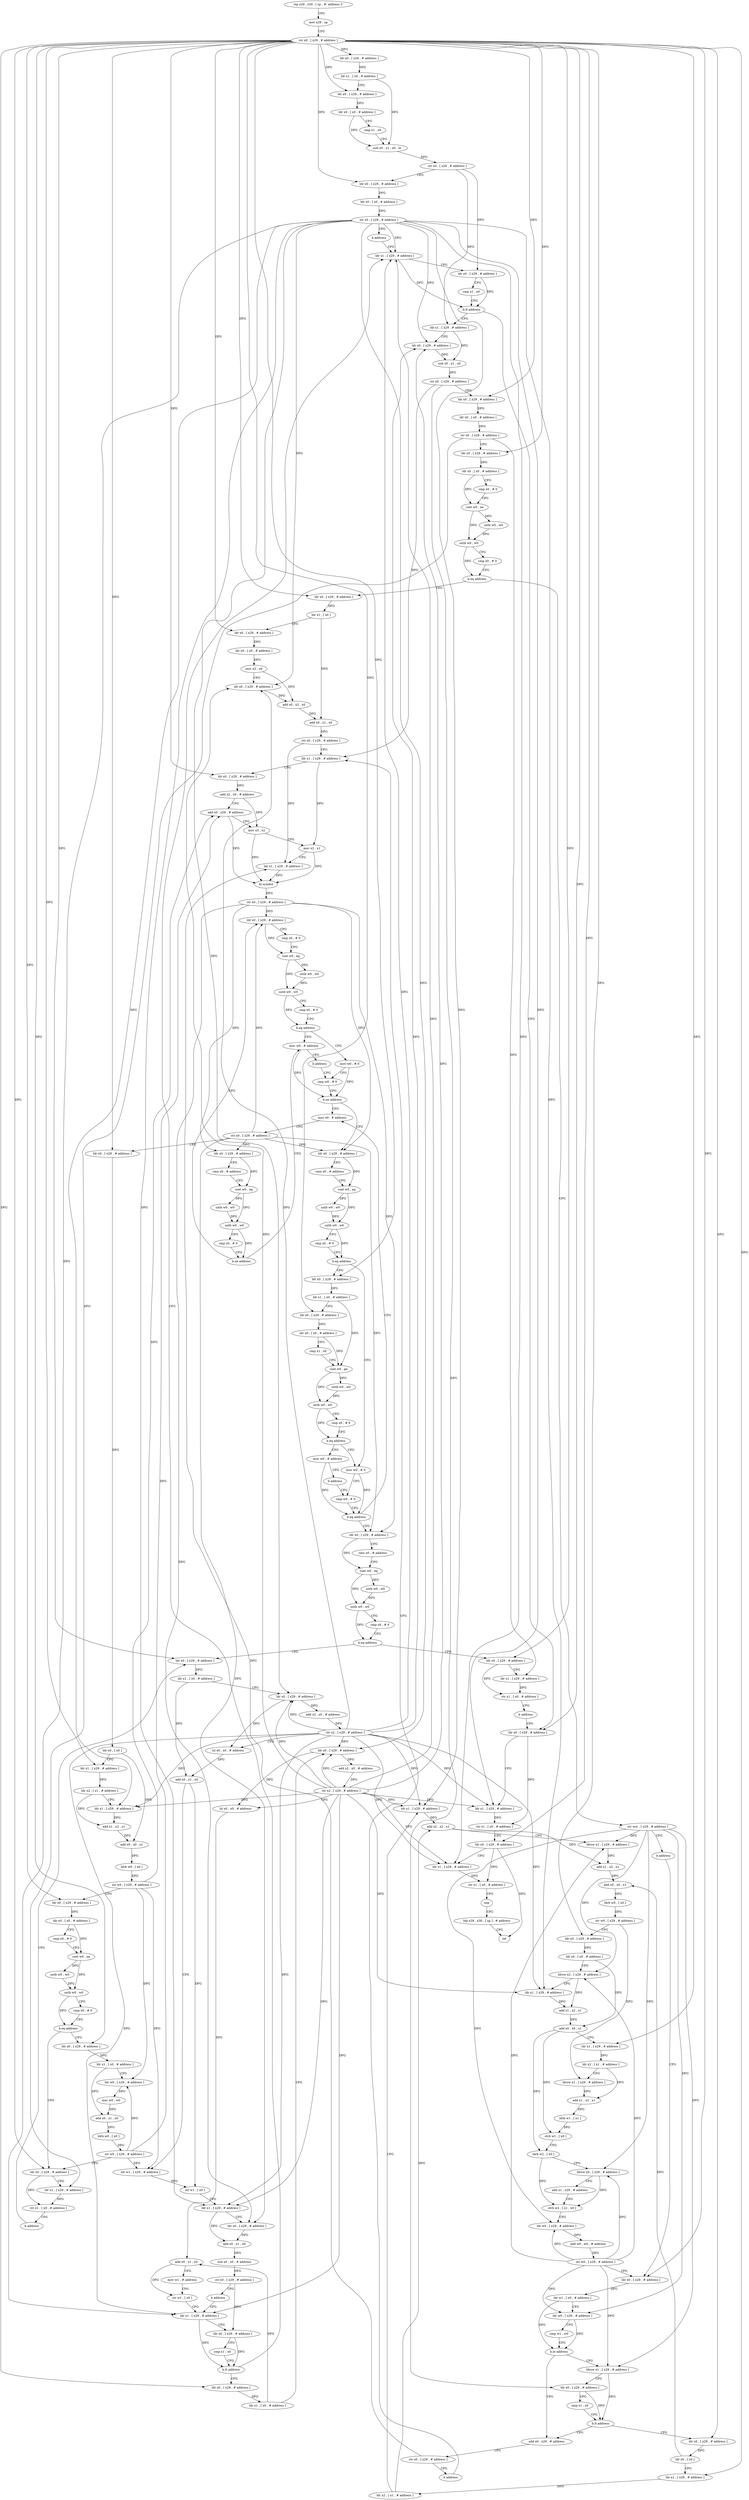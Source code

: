 digraph "func" {
"4242720" [label = "stp x29 , x30 , [ sp , #- address ]!" ]
"4242724" [label = "mov x29 , sp" ]
"4242728" [label = "str x0 , [ x29 , # address ]" ]
"4242732" [label = "ldr x0 , [ x29 , # address ]" ]
"4242736" [label = "ldr x1 , [ x0 , # address ]" ]
"4242740" [label = "ldr x0 , [ x29 , # address ]" ]
"4242744" [label = "ldr x0 , [ x0 , # address ]" ]
"4242748" [label = "cmp x1 , x0" ]
"4242752" [label = "csel x0 , x1 , x0 , le" ]
"4242756" [label = "str x0 , [ x29 , # address ]" ]
"4242760" [label = "ldr x0 , [ x29 , # address ]" ]
"4242764" [label = "ldr x0 , [ x0 , # address ]" ]
"4242768" [label = "str x0 , [ x29 , # address ]" ]
"4242772" [label = "b address" ]
"4243524" [label = "ldr x1 , [ x29 , # address ]" ]
"4243528" [label = "ldr x0 , [ x29 , # address ]" ]
"4243532" [label = "cmp x1 , x0" ]
"4243536" [label = "b.lt address" ]
"4242776" [label = "ldr x1 , [ x29 , # address ]" ]
"4243540" [label = "ldr x0 , [ x29 , # address ]" ]
"4242780" [label = "ldr x0 , [ x29 , # address ]" ]
"4242784" [label = "sub x0 , x1 , x0" ]
"4242788" [label = "str x0 , [ x29 , # address ]" ]
"4242792" [label = "ldr x0 , [ x29 , # address ]" ]
"4242796" [label = "ldr x0 , [ x0 , # address ]" ]
"4242800" [label = "str x0 , [ x29 , # address ]" ]
"4242804" [label = "ldr x0 , [ x29 , # address ]" ]
"4242808" [label = "ldr x0 , [ x0 , # address ]" ]
"4242812" [label = "cmp x0 , # 0" ]
"4242816" [label = "cset w0 , ne" ]
"4242820" [label = "uxtb w0 , w0" ]
"4242824" [label = "uxtb w0 , w0" ]
"4242828" [label = "cmp x0 , # 0" ]
"4242832" [label = "b.eq address" ]
"4243012" [label = "ldr x0 , [ x29 , # address ]" ]
"4242836" [label = "str wzr , [ x29 , # address ]" ]
"4243544" [label = "ldr x1 , [ x29 , # address ]" ]
"4243548" [label = "str x1 , [ x0 , # address ]" ]
"4243552" [label = "ldr x0 , [ x29 , # address ]" ]
"4243556" [label = "ldr x1 , [ x29 , # address ]" ]
"4243560" [label = "str x1 , [ x0 , # address ]" ]
"4243564" [label = "nop" ]
"4243568" [label = "ldp x29 , x30 , [ sp ] , # address" ]
"4243572" [label = "ret" ]
"4243016" [label = "ldr x1 , [ x0 ]" ]
"4243020" [label = "ldr x0 , [ x29 , # address ]" ]
"4243024" [label = "ldr x0 , [ x0 , # address ]" ]
"4243028" [label = "mov x2 , x0" ]
"4243032" [label = "ldr x0 , [ x29 , # address ]" ]
"4243036" [label = "add x0 , x2 , x0" ]
"4243040" [label = "add x0 , x1 , x0" ]
"4243044" [label = "str x0 , [ x29 , # address ]" ]
"4243048" [label = "ldr x1 , [ x29 , # address ]" ]
"4242840" [label = "b address" ]
"4242964" [label = "ldr x0 , [ x29 , # address ]" ]
"4243140" [label = "mov w0 , # address" ]
"4243144" [label = "b address" ]
"4243152" [label = "cmp w0 , # 0" ]
"4243112" [label = "ldr x0 , [ x29 , # address ]" ]
"4243116" [label = "cmp x0 , # 0" ]
"4243120" [label = "cset w0 , eq" ]
"4243124" [label = "uxtb w0 , w0" ]
"4243128" [label = "uxtb w0 , w0" ]
"4243132" [label = "cmp x0 , # 0" ]
"4243136" [label = "b.eq address" ]
"4243148" [label = "mov w0 , # 0" ]
"4242968" [label = "ldr w1 , [ x0 , # address ]" ]
"4242972" [label = "ldr w0 , [ x29 , # address ]" ]
"4242976" [label = "cmp w1 , w0" ]
"4242980" [label = "b.le address" ]
"4243000" [label = "add x0 , x29 , # address" ]
"4242984" [label = "ldrsw x1 , [ x29 , # address ]" ]
"4243156" [label = "b.ne address" ]
"4243248" [label = "mov x0 , # address" ]
"4243160" [label = "ldr x0 , [ x29 , # address ]" ]
"4243004" [label = "str x0 , [ x29 , # address ]" ]
"4243008" [label = "b address" ]
"4242988" [label = "ldr x0 , [ x29 , # address ]" ]
"4242992" [label = "cmp x1 , x0" ]
"4242996" [label = "b.lt address" ]
"4242844" [label = "ldr x0 , [ x29 , # address ]" ]
"4243252" [label = "str x0 , [ x29 , # address ]" ]
"4243256" [label = "ldr x0 , [ x29 , # address ]" ]
"4243260" [label = "ldr x0 , [ x0 ]" ]
"4243264" [label = "ldr x1 , [ x29 , # address ]" ]
"4243268" [label = "ldr x2 , [ x1 , # address ]" ]
"4243272" [label = "ldr x1 , [ x29 , # address ]" ]
"4243276" [label = "add x1 , x2 , x1" ]
"4243280" [label = "add x0 , x0 , x1" ]
"4243284" [label = "ldrb w0 , [ x0 ]" ]
"4243288" [label = "str w0 , [ x29 , # address ]" ]
"4243292" [label = "ldr x0 , [ x29 , # address ]" ]
"4243296" [label = "ldr x0 , [ x0 , # address ]" ]
"4243300" [label = "cmp x0 , # 0" ]
"4243304" [label = "cset w0 , ne" ]
"4243308" [label = "uxtb w0 , w0" ]
"4243312" [label = "uxtb w0 , w0" ]
"4243316" [label = "cmp x0 , # 0" ]
"4243320" [label = "b.eq address" ]
"4243352" [label = "ldr x0 , [ x29 , # address ]" ]
"4243324" [label = "ldr x0 , [ x29 , # address ]" ]
"4243164" [label = "cmn x0 , # address" ]
"4243168" [label = "cset w0 , eq" ]
"4243172" [label = "uxtb w0 , w0" ]
"4243176" [label = "uxtb w0 , w0" ]
"4243180" [label = "cmp x0 , # 0" ]
"4243184" [label = "b.eq address" ]
"4243236" [label = "mov w0 , # 0" ]
"4243188" [label = "ldr x0 , [ x29 , # address ]" ]
"4243052" [label = "ldr x0 , [ x29 , # address ]" ]
"4243056" [label = "add x2 , x0 , # address" ]
"4243060" [label = "add x0 , x29 , # address" ]
"4243064" [label = "mov x3 , x2" ]
"4243068" [label = "mov x2 , x1" ]
"4243072" [label = "ldr x1 , [ x29 , # address ]" ]
"4243076" [label = "bl symbol" ]
"4243080" [label = "str x0 , [ x29 , # address ]" ]
"4243084" [label = "ldr x0 , [ x29 , # address ]" ]
"4243088" [label = "cmn x0 , # address" ]
"4243092" [label = "cset w0 , eq" ]
"4243096" [label = "uxtb w0 , w0" ]
"4243100" [label = "uxtb w0 , w0" ]
"4243104" [label = "cmp x0 , # 0" ]
"4243108" [label = "b.ne address" ]
"4242848" [label = "ldr x0 , [ x0 ]" ]
"4242852" [label = "ldr x1 , [ x29 , # address ]" ]
"4242856" [label = "ldr x2 , [ x1 , # address ]" ]
"4242860" [label = "ldr x1 , [ x29 , # address ]" ]
"4242864" [label = "add x2 , x2 , x1" ]
"4242868" [label = "ldrsw x1 , [ x29 , # address ]" ]
"4242872" [label = "add x1 , x2 , x1" ]
"4242876" [label = "add x0 , x0 , x1" ]
"4242880" [label = "ldrb w0 , [ x0 ]" ]
"4242884" [label = "str w0 , [ x29 , # address ]" ]
"4242888" [label = "ldr x0 , [ x29 , # address ]" ]
"4242892" [label = "ldr x0 , [ x0 , # address ]" ]
"4242896" [label = "ldrsw x2 , [ x29 , # address ]" ]
"4242900" [label = "ldr x1 , [ x29 , # address ]" ]
"4242904" [label = "add x1 , x2 , x1" ]
"4242908" [label = "add x0 , x0 , x1" ]
"4242912" [label = "ldr x1 , [ x29 , # address ]" ]
"4242916" [label = "ldr x2 , [ x1 , # address ]" ]
"4242920" [label = "ldrsw x1 , [ x29 , # address ]" ]
"4242924" [label = "add x1 , x2 , x1" ]
"4242928" [label = "ldrb w1 , [ x1 ]" ]
"4242932" [label = "strb w1 , [ x0 ]" ]
"4242936" [label = "ldrb w2 , [ x0 ]" ]
"4242940" [label = "ldrsw x0 , [ x29 , # address ]" ]
"4242944" [label = "add x1 , x29 , # address" ]
"4242948" [label = "strb w2 , [ x1 , x0 ]" ]
"4242952" [label = "ldr w0 , [ x29 , # address ]" ]
"4242956" [label = "add w0 , w0 , # address" ]
"4242960" [label = "str w0 , [ x29 , # address ]" ]
"4243356" [label = "ldr x1 , [ x29 , # address ]" ]
"4243360" [label = "str x1 , [ x0 , # address ]" ]
"4243364" [label = "b address" ]
"4243412" [label = "ldr x0 , [ x29 , # address ]" ]
"4243328" [label = "ldr x1 , [ x0 , # address ]" ]
"4243332" [label = "ldr w0 , [ x29 , # address ]" ]
"4243336" [label = "mov w0 , w0" ]
"4243340" [label = "add x0 , x1 , x0" ]
"4243344" [label = "ldrb w0 , [ x0 ]" ]
"4243348" [label = "str w0 , [ x29 , # address ]" ]
"4243240" [label = "cmp w0 , # 0" ]
"4243192" [label = "ldr x1 , [ x0 , # address ]" ]
"4243196" [label = "ldr x0 , [ x29 , # address ]" ]
"4243200" [label = "ldr x0 , [ x0 , # address ]" ]
"4243204" [label = "cmp x1 , x0" ]
"4243208" [label = "cset w0 , ge" ]
"4243212" [label = "uxtb w0 , w0" ]
"4243216" [label = "uxtb w0 , w0" ]
"4243220" [label = "cmp x0 , # 0" ]
"4243224" [label = "b.eq address" ]
"4243228" [label = "mov w0 , # address" ]
"4243416" [label = "ldr x1 , [ x0 , # address ]" ]
"4243420" [label = "ldr x0 , [ x29 , # address ]" ]
"4243424" [label = "add x2 , x0 , # address" ]
"4243428" [label = "str x2 , [ x29 , # address ]" ]
"4243432" [label = "lsl x0 , x0 , # address" ]
"4243436" [label = "add x0 , x1 , x0" ]
"4243440" [label = "ldr w1 , [ x29 , # address ]" ]
"4243444" [label = "str w1 , [ x0 ]" ]
"4243448" [label = "ldr x1 , [ x29 , # address ]" ]
"4243452" [label = "ldr x0 , [ x29 , # address ]" ]
"4243456" [label = "add x0 , x1 , x0" ]
"4243460" [label = "sub x0 , x0 , # address" ]
"4243464" [label = "str x0 , [ x29 , # address ]" ]
"4243468" [label = "b address" ]
"4243508" [label = "ldr x1 , [ x29 , # address ]" ]
"4243368" [label = "ldr x0 , [ x29 , # address ]" ]
"4243372" [label = "cmn x0 , # address" ]
"4243376" [label = "cset w0 , eq" ]
"4243380" [label = "uxtb w0 , w0" ]
"4243384" [label = "uxtb w0 , w0" ]
"4243388" [label = "cmp x0 , # 0" ]
"4243392" [label = "b.eq address" ]
"4243396" [label = "ldr x0 , [ x29 , # address ]" ]
"4243232" [label = "b address" ]
"4243512" [label = "ldr x0 , [ x29 , # address ]" ]
"4243516" [label = "cmp x1 , x0" ]
"4243520" [label = "b.lt address" ]
"4243472" [label = "ldr x0 , [ x29 , # address ]" ]
"4243400" [label = "ldr x1 , [ x29 , # address ]" ]
"4243404" [label = "str x1 , [ x0 , # address ]" ]
"4243408" [label = "b address" ]
"4243244" [label = "b.eq address" ]
"4243476" [label = "ldr x1 , [ x0 , # address ]" ]
"4243480" [label = "ldr x0 , [ x29 , # address ]" ]
"4243484" [label = "add x2 , x0 , # address" ]
"4243488" [label = "str x2 , [ x29 , # address ]" ]
"4243492" [label = "lsl x0 , x0 , # address" ]
"4243496" [label = "add x0 , x1 , x0" ]
"4243500" [label = "mov w1 , # address" ]
"4243504" [label = "str w1 , [ x0 ]" ]
"4242720" -> "4242724" [ label = "CFG" ]
"4242724" -> "4242728" [ label = "CFG" ]
"4242728" -> "4242732" [ label = "DFG" ]
"4242728" -> "4242740" [ label = "DFG" ]
"4242728" -> "4242760" [ label = "DFG" ]
"4242728" -> "4242792" [ label = "DFG" ]
"4242728" -> "4242804" [ label = "DFG" ]
"4242728" -> "4243540" [ label = "DFG" ]
"4242728" -> "4243552" [ label = "DFG" ]
"4242728" -> "4243012" [ label = "DFG" ]
"4242728" -> "4243020" [ label = "DFG" ]
"4242728" -> "4243052" [ label = "DFG" ]
"4242728" -> "4242964" [ label = "DFG" ]
"4242728" -> "4242844" [ label = "DFG" ]
"4242728" -> "4242852" [ label = "DFG" ]
"4242728" -> "4242888" [ label = "DFG" ]
"4242728" -> "4242912" [ label = "DFG" ]
"4242728" -> "4243256" [ label = "DFG" ]
"4242728" -> "4243264" [ label = "DFG" ]
"4242728" -> "4243292" [ label = "DFG" ]
"4242728" -> "4243352" [ label = "DFG" ]
"4242728" -> "4243324" [ label = "DFG" ]
"4242728" -> "4243188" [ label = "DFG" ]
"4242728" -> "4243196" [ label = "DFG" ]
"4242728" -> "4243412" [ label = "DFG" ]
"4242728" -> "4243472" [ label = "DFG" ]
"4242728" -> "4243396" [ label = "DFG" ]
"4242732" -> "4242736" [ label = "DFG" ]
"4242736" -> "4242740" [ label = "CFG" ]
"4242736" -> "4242752" [ label = "DFG" ]
"4242740" -> "4242744" [ label = "DFG" ]
"4242744" -> "4242748" [ label = "CFG" ]
"4242744" -> "4242752" [ label = "DFG" ]
"4242748" -> "4242752" [ label = "CFG" ]
"4242752" -> "4242756" [ label = "DFG" ]
"4242756" -> "4242760" [ label = "CFG" ]
"4242756" -> "4243528" [ label = "DFG" ]
"4242756" -> "4242776" [ label = "DFG" ]
"4242760" -> "4242764" [ label = "DFG" ]
"4242764" -> "4242768" [ label = "DFG" ]
"4242768" -> "4242772" [ label = "CFG" ]
"4242768" -> "4243524" [ label = "DFG" ]
"4242768" -> "4242780" [ label = "DFG" ]
"4242768" -> "4243544" [ label = "DFG" ]
"4242768" -> "4243556" [ label = "DFG" ]
"4242768" -> "4243032" [ label = "DFG" ]
"4242768" -> "4242860" [ label = "DFG" ]
"4242768" -> "4242900" [ label = "DFG" ]
"4242768" -> "4243272" [ label = "DFG" ]
"4242768" -> "4243420" [ label = "DFG" ]
"4242768" -> "4243448" [ label = "DFG" ]
"4242768" -> "4243508" [ label = "DFG" ]
"4242768" -> "4243480" [ label = "DFG" ]
"4242772" -> "4243524" [ label = "CFG" ]
"4243524" -> "4243528" [ label = "CFG" ]
"4243524" -> "4243536" [ label = "DFG" ]
"4243528" -> "4243532" [ label = "CFG" ]
"4243528" -> "4243536" [ label = "DFG" ]
"4243532" -> "4243536" [ label = "CFG" ]
"4243536" -> "4242776" [ label = "CFG" ]
"4243536" -> "4243540" [ label = "CFG" ]
"4242776" -> "4242780" [ label = "CFG" ]
"4242776" -> "4242784" [ label = "DFG" ]
"4243540" -> "4243544" [ label = "CFG" ]
"4243540" -> "4243548" [ label = "DFG" ]
"4242780" -> "4242784" [ label = "DFG" ]
"4242784" -> "4242788" [ label = "DFG" ]
"4242788" -> "4242792" [ label = "CFG" ]
"4242788" -> "4243048" [ label = "DFG" ]
"4242788" -> "4242988" [ label = "DFG" ]
"4242792" -> "4242796" [ label = "DFG" ]
"4242796" -> "4242800" [ label = "DFG" ]
"4242800" -> "4242804" [ label = "CFG" ]
"4242800" -> "4243356" [ label = "DFG" ]
"4242800" -> "4243400" [ label = "DFG" ]
"4242804" -> "4242808" [ label = "DFG" ]
"4242808" -> "4242812" [ label = "CFG" ]
"4242808" -> "4242816" [ label = "DFG" ]
"4242812" -> "4242816" [ label = "CFG" ]
"4242816" -> "4242820" [ label = "DFG" ]
"4242816" -> "4242824" [ label = "DFG" ]
"4242820" -> "4242824" [ label = "DFG" ]
"4242824" -> "4242828" [ label = "CFG" ]
"4242824" -> "4242832" [ label = "DFG" ]
"4242828" -> "4242832" [ label = "CFG" ]
"4242832" -> "4243012" [ label = "CFG" ]
"4242832" -> "4242836" [ label = "CFG" ]
"4243012" -> "4243016" [ label = "DFG" ]
"4242836" -> "4242840" [ label = "CFG" ]
"4242836" -> "4242972" [ label = "DFG" ]
"4242836" -> "4242984" [ label = "DFG" ]
"4242836" -> "4242868" [ label = "DFG" ]
"4242836" -> "4242896" [ label = "DFG" ]
"4242836" -> "4242940" [ label = "DFG" ]
"4242836" -> "4242952" [ label = "DFG" ]
"4243544" -> "4243548" [ label = "DFG" ]
"4243548" -> "4243552" [ label = "CFG" ]
"4243552" -> "4243556" [ label = "CFG" ]
"4243552" -> "4243560" [ label = "DFG" ]
"4243552" -> "4243572" [ label = "DFG" ]
"4243556" -> "4243560" [ label = "DFG" ]
"4243560" -> "4243564" [ label = "CFG" ]
"4243564" -> "4243568" [ label = "CFG" ]
"4243568" -> "4243572" [ label = "CFG" ]
"4243016" -> "4243020" [ label = "CFG" ]
"4243016" -> "4243040" [ label = "DFG" ]
"4243020" -> "4243024" [ label = "DFG" ]
"4243024" -> "4243028" [ label = "DFG" ]
"4243028" -> "4243032" [ label = "CFG" ]
"4243028" -> "4243036" [ label = "DFG" ]
"4243032" -> "4243036" [ label = "DFG" ]
"4243036" -> "4243040" [ label = "DFG" ]
"4243040" -> "4243044" [ label = "DFG" ]
"4243044" -> "4243048" [ label = "CFG" ]
"4243044" -> "4243072" [ label = "DFG" ]
"4243048" -> "4243052" [ label = "CFG" ]
"4243048" -> "4243068" [ label = "DFG" ]
"4242840" -> "4242964" [ label = "CFG" ]
"4242964" -> "4242968" [ label = "DFG" ]
"4243140" -> "4243144" [ label = "CFG" ]
"4243140" -> "4243156" [ label = "DFG" ]
"4243144" -> "4243152" [ label = "CFG" ]
"4243152" -> "4243156" [ label = "CFG" ]
"4243112" -> "4243116" [ label = "CFG" ]
"4243112" -> "4243120" [ label = "DFG" ]
"4243116" -> "4243120" [ label = "CFG" ]
"4243120" -> "4243124" [ label = "DFG" ]
"4243120" -> "4243128" [ label = "DFG" ]
"4243124" -> "4243128" [ label = "DFG" ]
"4243128" -> "4243132" [ label = "CFG" ]
"4243128" -> "4243136" [ label = "DFG" ]
"4243132" -> "4243136" [ label = "CFG" ]
"4243136" -> "4243148" [ label = "CFG" ]
"4243136" -> "4243140" [ label = "CFG" ]
"4243148" -> "4243152" [ label = "CFG" ]
"4243148" -> "4243156" [ label = "DFG" ]
"4242968" -> "4242972" [ label = "CFG" ]
"4242968" -> "4242980" [ label = "DFG" ]
"4242972" -> "4242976" [ label = "CFG" ]
"4242972" -> "4242980" [ label = "DFG" ]
"4242976" -> "4242980" [ label = "CFG" ]
"4242980" -> "4243000" [ label = "CFG" ]
"4242980" -> "4242984" [ label = "CFG" ]
"4243000" -> "4243004" [ label = "CFG" ]
"4242984" -> "4242988" [ label = "CFG" ]
"4242984" -> "4242996" [ label = "DFG" ]
"4243156" -> "4243248" [ label = "CFG" ]
"4243156" -> "4243160" [ label = "CFG" ]
"4243248" -> "4243252" [ label = "CFG" ]
"4243160" -> "4243164" [ label = "CFG" ]
"4243160" -> "4243168" [ label = "DFG" ]
"4243004" -> "4243008" [ label = "CFG" ]
"4243004" -> "4243072" [ label = "DFG" ]
"4243008" -> "4243048" [ label = "CFG" ]
"4242988" -> "4242992" [ label = "CFG" ]
"4242988" -> "4242996" [ label = "DFG" ]
"4242992" -> "4242996" [ label = "CFG" ]
"4242996" -> "4242844" [ label = "CFG" ]
"4242996" -> "4243000" [ label = "CFG" ]
"4242844" -> "4242848" [ label = "DFG" ]
"4243252" -> "4243256" [ label = "CFG" ]
"4243252" -> "4243084" [ label = "DFG" ]
"4243252" -> "4243112" [ label = "DFG" ]
"4243252" -> "4243160" [ label = "DFG" ]
"4243252" -> "4243452" [ label = "DFG" ]
"4243252" -> "4243368" [ label = "DFG" ]
"4243256" -> "4243260" [ label = "DFG" ]
"4243260" -> "4243264" [ label = "CFG" ]
"4243260" -> "4243280" [ label = "DFG" ]
"4243264" -> "4243268" [ label = "DFG" ]
"4243268" -> "4243272" [ label = "CFG" ]
"4243268" -> "4243276" [ label = "DFG" ]
"4243272" -> "4243276" [ label = "DFG" ]
"4243276" -> "4243280" [ label = "DFG" ]
"4243280" -> "4243284" [ label = "DFG" ]
"4243284" -> "4243288" [ label = "DFG" ]
"4243288" -> "4243292" [ label = "CFG" ]
"4243288" -> "4243060" [ label = "DFG" ]
"4243288" -> "4243332" [ label = "DFG" ]
"4243288" -> "4243440" [ label = "DFG" ]
"4243292" -> "4243296" [ label = "DFG" ]
"4243296" -> "4243300" [ label = "CFG" ]
"4243296" -> "4243304" [ label = "DFG" ]
"4243300" -> "4243304" [ label = "CFG" ]
"4243304" -> "4243308" [ label = "DFG" ]
"4243304" -> "4243312" [ label = "DFG" ]
"4243308" -> "4243312" [ label = "DFG" ]
"4243312" -> "4243316" [ label = "CFG" ]
"4243312" -> "4243320" [ label = "DFG" ]
"4243316" -> "4243320" [ label = "CFG" ]
"4243320" -> "4243352" [ label = "CFG" ]
"4243320" -> "4243324" [ label = "CFG" ]
"4243352" -> "4243356" [ label = "CFG" ]
"4243352" -> "4243360" [ label = "DFG" ]
"4243324" -> "4243328" [ label = "DFG" ]
"4243164" -> "4243168" [ label = "CFG" ]
"4243168" -> "4243172" [ label = "DFG" ]
"4243168" -> "4243176" [ label = "DFG" ]
"4243172" -> "4243176" [ label = "DFG" ]
"4243176" -> "4243180" [ label = "CFG" ]
"4243176" -> "4243184" [ label = "DFG" ]
"4243180" -> "4243184" [ label = "CFG" ]
"4243184" -> "4243236" [ label = "CFG" ]
"4243184" -> "4243188" [ label = "CFG" ]
"4243236" -> "4243240" [ label = "CFG" ]
"4243236" -> "4243244" [ label = "DFG" ]
"4243188" -> "4243192" [ label = "DFG" ]
"4243052" -> "4243056" [ label = "DFG" ]
"4243056" -> "4243060" [ label = "CFG" ]
"4243056" -> "4243064" [ label = "DFG" ]
"4243060" -> "4243064" [ label = "CFG" ]
"4243060" -> "4243076" [ label = "DFG" ]
"4243064" -> "4243068" [ label = "CFG" ]
"4243064" -> "4243076" [ label = "DFG" ]
"4243068" -> "4243072" [ label = "CFG" ]
"4243068" -> "4243076" [ label = "DFG" ]
"4243072" -> "4243076" [ label = "DFG" ]
"4243076" -> "4243080" [ label = "DFG" ]
"4243080" -> "4243084" [ label = "DFG" ]
"4243080" -> "4243112" [ label = "DFG" ]
"4243080" -> "4243160" [ label = "DFG" ]
"4243080" -> "4243452" [ label = "DFG" ]
"4243080" -> "4243368" [ label = "DFG" ]
"4243084" -> "4243088" [ label = "CFG" ]
"4243084" -> "4243092" [ label = "DFG" ]
"4243088" -> "4243092" [ label = "CFG" ]
"4243092" -> "4243096" [ label = "DFG" ]
"4243092" -> "4243100" [ label = "DFG" ]
"4243096" -> "4243100" [ label = "DFG" ]
"4243100" -> "4243104" [ label = "CFG" ]
"4243100" -> "4243108" [ label = "DFG" ]
"4243104" -> "4243108" [ label = "CFG" ]
"4243108" -> "4243140" [ label = "CFG" ]
"4243108" -> "4243112" [ label = "CFG" ]
"4242848" -> "4242852" [ label = "CFG" ]
"4242848" -> "4242876" [ label = "DFG" ]
"4242852" -> "4242856" [ label = "DFG" ]
"4242856" -> "4242860" [ label = "CFG" ]
"4242856" -> "4242864" [ label = "DFG" ]
"4242860" -> "4242864" [ label = "DFG" ]
"4242864" -> "4242868" [ label = "CFG" ]
"4242864" -> "4242872" [ label = "DFG" ]
"4242868" -> "4242872" [ label = "DFG" ]
"4242872" -> "4242876" [ label = "DFG" ]
"4242876" -> "4242880" [ label = "DFG" ]
"4242880" -> "4242884" [ label = "DFG" ]
"4242884" -> "4242888" [ label = "CFG" ]
"4242884" -> "4242920" [ label = "DFG" ]
"4242888" -> "4242892" [ label = "DFG" ]
"4242892" -> "4242896" [ label = "CFG" ]
"4242892" -> "4242908" [ label = "DFG" ]
"4242896" -> "4242900" [ label = "CFG" ]
"4242896" -> "4242904" [ label = "DFG" ]
"4242900" -> "4242904" [ label = "DFG" ]
"4242904" -> "4242908" [ label = "DFG" ]
"4242908" -> "4242912" [ label = "CFG" ]
"4242908" -> "4242932" [ label = "DFG" ]
"4242908" -> "4242936" [ label = "DFG" ]
"4242912" -> "4242916" [ label = "DFG" ]
"4242916" -> "4242920" [ label = "CFG" ]
"4242916" -> "4242924" [ label = "DFG" ]
"4242920" -> "4242924" [ label = "DFG" ]
"4242924" -> "4242928" [ label = "DFG" ]
"4242928" -> "4242932" [ label = "DFG" ]
"4242932" -> "4242936" [ label = "CFG" ]
"4242936" -> "4242940" [ label = "CFG" ]
"4242936" -> "4242948" [ label = "DFG" ]
"4242940" -> "4242944" [ label = "CFG" ]
"4242940" -> "4242948" [ label = "DFG" ]
"4242944" -> "4242948" [ label = "CFG" ]
"4242948" -> "4242952" [ label = "CFG" ]
"4242952" -> "4242956" [ label = "DFG" ]
"4242956" -> "4242960" [ label = "DFG" ]
"4242960" -> "4242964" [ label = "CFG" ]
"4242960" -> "4242972" [ label = "DFG" ]
"4242960" -> "4242984" [ label = "DFG" ]
"4242960" -> "4242868" [ label = "DFG" ]
"4242960" -> "4242896" [ label = "DFG" ]
"4242960" -> "4242940" [ label = "DFG" ]
"4242960" -> "4242952" [ label = "DFG" ]
"4243356" -> "4243360" [ label = "DFG" ]
"4243360" -> "4243364" [ label = "CFG" ]
"4243364" -> "4243412" [ label = "CFG" ]
"4243412" -> "4243416" [ label = "DFG" ]
"4243328" -> "4243332" [ label = "CFG" ]
"4243328" -> "4243340" [ label = "DFG" ]
"4243332" -> "4243336" [ label = "DFG" ]
"4243336" -> "4243340" [ label = "DFG" ]
"4243340" -> "4243344" [ label = "DFG" ]
"4243344" -> "4243348" [ label = "DFG" ]
"4243348" -> "4243352" [ label = "CFG" ]
"4243348" -> "4243060" [ label = "DFG" ]
"4243348" -> "4243332" [ label = "DFG" ]
"4243348" -> "4243440" [ label = "DFG" ]
"4243240" -> "4243244" [ label = "CFG" ]
"4243192" -> "4243196" [ label = "CFG" ]
"4243192" -> "4243208" [ label = "DFG" ]
"4243196" -> "4243200" [ label = "DFG" ]
"4243200" -> "4243204" [ label = "CFG" ]
"4243200" -> "4243208" [ label = "DFG" ]
"4243204" -> "4243208" [ label = "CFG" ]
"4243208" -> "4243212" [ label = "DFG" ]
"4243208" -> "4243216" [ label = "DFG" ]
"4243212" -> "4243216" [ label = "DFG" ]
"4243216" -> "4243220" [ label = "CFG" ]
"4243216" -> "4243224" [ label = "DFG" ]
"4243220" -> "4243224" [ label = "CFG" ]
"4243224" -> "4243236" [ label = "CFG" ]
"4243224" -> "4243228" [ label = "CFG" ]
"4243228" -> "4243232" [ label = "CFG" ]
"4243228" -> "4243244" [ label = "DFG" ]
"4243416" -> "4243420" [ label = "CFG" ]
"4243416" -> "4243436" [ label = "DFG" ]
"4243420" -> "4243424" [ label = "DFG" ]
"4243420" -> "4243432" [ label = "DFG" ]
"4243424" -> "4243428" [ label = "DFG" ]
"4243428" -> "4243432" [ label = "CFG" ]
"4243428" -> "4243524" [ label = "DFG" ]
"4243428" -> "4242780" [ label = "DFG" ]
"4243428" -> "4243544" [ label = "DFG" ]
"4243428" -> "4243556" [ label = "DFG" ]
"4243428" -> "4243032" [ label = "DFG" ]
"4243428" -> "4242860" [ label = "DFG" ]
"4243428" -> "4242900" [ label = "DFG" ]
"4243428" -> "4243272" [ label = "DFG" ]
"4243428" -> "4243420" [ label = "DFG" ]
"4243428" -> "4243448" [ label = "DFG" ]
"4243428" -> "4243508" [ label = "DFG" ]
"4243428" -> "4243480" [ label = "DFG" ]
"4243432" -> "4243436" [ label = "DFG" ]
"4243436" -> "4243440" [ label = "CFG" ]
"4243436" -> "4243444" [ label = "DFG" ]
"4243440" -> "4243444" [ label = "DFG" ]
"4243444" -> "4243448" [ label = "CFG" ]
"4243448" -> "4243452" [ label = "CFG" ]
"4243448" -> "4243456" [ label = "DFG" ]
"4243452" -> "4243456" [ label = "DFG" ]
"4243456" -> "4243460" [ label = "DFG" ]
"4243460" -> "4243464" [ label = "DFG" ]
"4243464" -> "4243468" [ label = "CFG" ]
"4243464" -> "4243512" [ label = "DFG" ]
"4243468" -> "4243508" [ label = "CFG" ]
"4243508" -> "4243512" [ label = "CFG" ]
"4243508" -> "4243520" [ label = "DFG" ]
"4243368" -> "4243372" [ label = "CFG" ]
"4243368" -> "4243376" [ label = "DFG" ]
"4243372" -> "4243376" [ label = "CFG" ]
"4243376" -> "4243380" [ label = "DFG" ]
"4243376" -> "4243384" [ label = "DFG" ]
"4243380" -> "4243384" [ label = "DFG" ]
"4243384" -> "4243388" [ label = "CFG" ]
"4243384" -> "4243392" [ label = "DFG" ]
"4243388" -> "4243392" [ label = "CFG" ]
"4243392" -> "4243412" [ label = "CFG" ]
"4243392" -> "4243396" [ label = "CFG" ]
"4243396" -> "4243400" [ label = "CFG" ]
"4243396" -> "4243404" [ label = "DFG" ]
"4243232" -> "4243240" [ label = "CFG" ]
"4243512" -> "4243516" [ label = "CFG" ]
"4243512" -> "4243520" [ label = "DFG" ]
"4243516" -> "4243520" [ label = "CFG" ]
"4243520" -> "4243472" [ label = "CFG" ]
"4243520" -> "4243524" [ label = "CFG" ]
"4243472" -> "4243476" [ label = "DFG" ]
"4243400" -> "4243404" [ label = "DFG" ]
"4243404" -> "4243408" [ label = "CFG" ]
"4243408" -> "4243540" [ label = "CFG" ]
"4243244" -> "4243368" [ label = "CFG" ]
"4243244" -> "4243248" [ label = "CFG" ]
"4243476" -> "4243480" [ label = "CFG" ]
"4243476" -> "4243496" [ label = "DFG" ]
"4243480" -> "4243484" [ label = "DFG" ]
"4243480" -> "4243492" [ label = "DFG" ]
"4243484" -> "4243488" [ label = "DFG" ]
"4243488" -> "4243492" [ label = "CFG" ]
"4243488" -> "4243524" [ label = "DFG" ]
"4243488" -> "4242780" [ label = "DFG" ]
"4243488" -> "4243544" [ label = "DFG" ]
"4243488" -> "4243556" [ label = "DFG" ]
"4243488" -> "4243032" [ label = "DFG" ]
"4243488" -> "4242860" [ label = "DFG" ]
"4243488" -> "4242900" [ label = "DFG" ]
"4243488" -> "4243272" [ label = "DFG" ]
"4243488" -> "4243420" [ label = "DFG" ]
"4243488" -> "4243448" [ label = "DFG" ]
"4243488" -> "4243508" [ label = "DFG" ]
"4243488" -> "4243480" [ label = "DFG" ]
"4243492" -> "4243496" [ label = "DFG" ]
"4243496" -> "4243500" [ label = "CFG" ]
"4243496" -> "4243504" [ label = "DFG" ]
"4243500" -> "4243504" [ label = "CFG" ]
"4243504" -> "4243508" [ label = "CFG" ]
}
